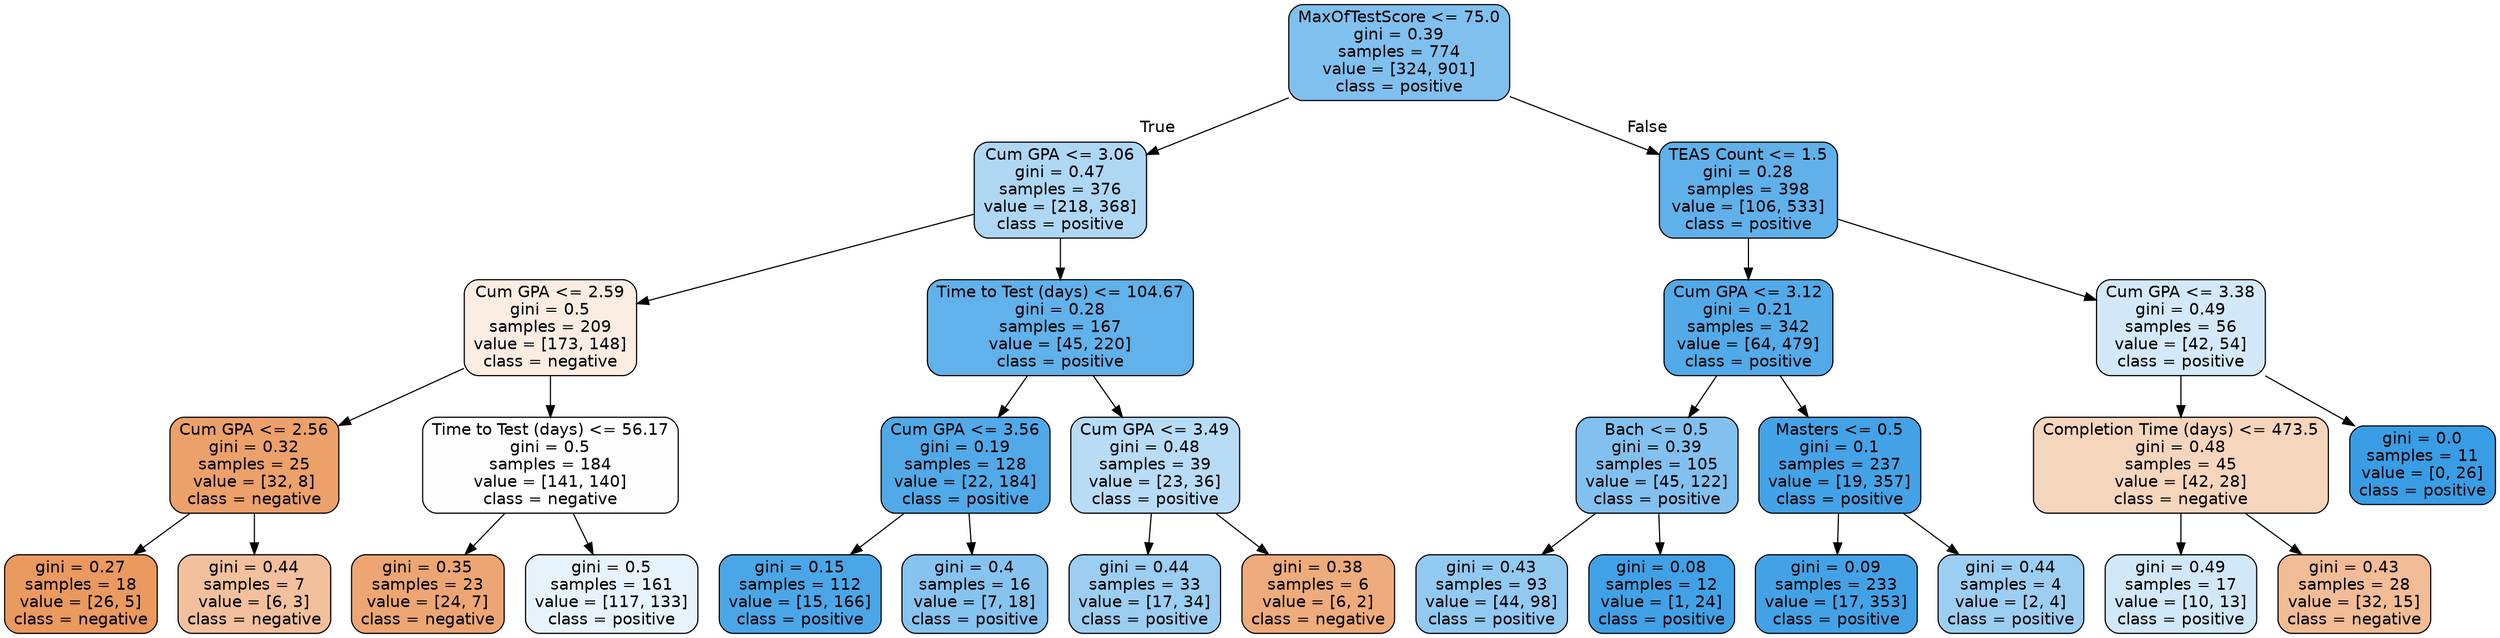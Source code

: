 digraph Tree {
node [shape=box, style="filled, rounded", color="black", fontname=helvetica] ;
edge [fontname=helvetica] ;
0 [label="MaxOfTestScore <= 75.0\ngini = 0.39\nsamples = 774\nvalue = [324, 901]\nclass = positive", fillcolor="#80c0ee"] ;
1 [label="Cum GPA <= 3.06\ngini = 0.47\nsamples = 376\nvalue = [218, 368]\nclass = positive", fillcolor="#aed7f4"] ;
0 -> 1 [labeldistance=2.5, labelangle=45, headlabel="True"] ;
2 [label="Cum GPA <= 2.59\ngini = 0.5\nsamples = 209\nvalue = [173, 148]\nclass = negative", fillcolor="#fbede2"] ;
1 -> 2 ;
3 [label="Cum GPA <= 2.56\ngini = 0.32\nsamples = 25\nvalue = [32, 8]\nclass = negative", fillcolor="#eca06a"] ;
2 -> 3 ;
4 [label="gini = 0.27\nsamples = 18\nvalue = [26, 5]\nclass = negative", fillcolor="#ea995f"] ;
3 -> 4 ;
5 [label="gini = 0.44\nsamples = 7\nvalue = [6, 3]\nclass = negative", fillcolor="#f2c09c"] ;
3 -> 5 ;
6 [label="Time to Test (days) <= 56.17\ngini = 0.5\nsamples = 184\nvalue = [141, 140]\nclass = negative", fillcolor="#fffefe"] ;
2 -> 6 ;
7 [label="gini = 0.35\nsamples = 23\nvalue = [24, 7]\nclass = negative", fillcolor="#eda673"] ;
6 -> 7 ;
8 [label="gini = 0.5\nsamples = 161\nvalue = [117, 133]\nclass = positive", fillcolor="#e7f3fc"] ;
6 -> 8 ;
9 [label="Time to Test (days) <= 104.67\ngini = 0.28\nsamples = 167\nvalue = [45, 220]\nclass = positive", fillcolor="#61b1ea"] ;
1 -> 9 ;
10 [label="Cum GPA <= 3.56\ngini = 0.19\nsamples = 128\nvalue = [22, 184]\nclass = positive", fillcolor="#51a9e8"] ;
9 -> 10 ;
11 [label="gini = 0.15\nsamples = 112\nvalue = [15, 166]\nclass = positive", fillcolor="#4ba6e7"] ;
10 -> 11 ;
12 [label="gini = 0.4\nsamples = 16\nvalue = [7, 18]\nclass = positive", fillcolor="#86c3ef"] ;
10 -> 12 ;
13 [label="Cum GPA <= 3.49\ngini = 0.48\nsamples = 39\nvalue = [23, 36]\nclass = positive", fillcolor="#b8dcf6"] ;
9 -> 13 ;
14 [label="gini = 0.44\nsamples = 33\nvalue = [17, 34]\nclass = positive", fillcolor="#9ccef2"] ;
13 -> 14 ;
15 [label="gini = 0.38\nsamples = 6\nvalue = [6, 2]\nclass = negative", fillcolor="#eeab7b"] ;
13 -> 15 ;
16 [label="TEAS Count <= 1.5\ngini = 0.28\nsamples = 398\nvalue = [106, 533]\nclass = positive", fillcolor="#60b0ea"] ;
0 -> 16 [labeldistance=2.5, labelangle=-45, headlabel="False"] ;
17 [label="Cum GPA <= 3.12\ngini = 0.21\nsamples = 342\nvalue = [64, 479]\nclass = positive", fillcolor="#53aae8"] ;
16 -> 17 ;
18 [label="Bach <= 0.5\ngini = 0.39\nsamples = 105\nvalue = [45, 122]\nclass = positive", fillcolor="#82c1ef"] ;
17 -> 18 ;
19 [label="gini = 0.43\nsamples = 93\nvalue = [44, 98]\nclass = positive", fillcolor="#92c9f1"] ;
18 -> 19 ;
20 [label="gini = 0.08\nsamples = 12\nvalue = [1, 24]\nclass = positive", fillcolor="#41a1e6"] ;
18 -> 20 ;
21 [label="Masters <= 0.5\ngini = 0.1\nsamples = 237\nvalue = [19, 357]\nclass = positive", fillcolor="#44a2e6"] ;
17 -> 21 ;
22 [label="gini = 0.09\nsamples = 233\nvalue = [17, 353]\nclass = positive", fillcolor="#43a2e6"] ;
21 -> 22 ;
23 [label="gini = 0.44\nsamples = 4\nvalue = [2, 4]\nclass = positive", fillcolor="#9ccef2"] ;
21 -> 23 ;
24 [label="Cum GPA <= 3.38\ngini = 0.49\nsamples = 56\nvalue = [42, 54]\nclass = positive", fillcolor="#d3e9f9"] ;
16 -> 24 ;
25 [label="Completion Time (days) <= 473.5\ngini = 0.48\nsamples = 45\nvalue = [42, 28]\nclass = negative", fillcolor="#f6d5bd"] ;
24 -> 25 ;
26 [label="gini = 0.49\nsamples = 17\nvalue = [10, 13]\nclass = positive", fillcolor="#d1e8f9"] ;
25 -> 26 ;
27 [label="gini = 0.43\nsamples = 28\nvalue = [32, 15]\nclass = negative", fillcolor="#f1bc96"] ;
25 -> 27 ;
28 [label="gini = 0.0\nsamples = 11\nvalue = [0, 26]\nclass = positive", fillcolor="#399de5"] ;
24 -> 28 ;
}